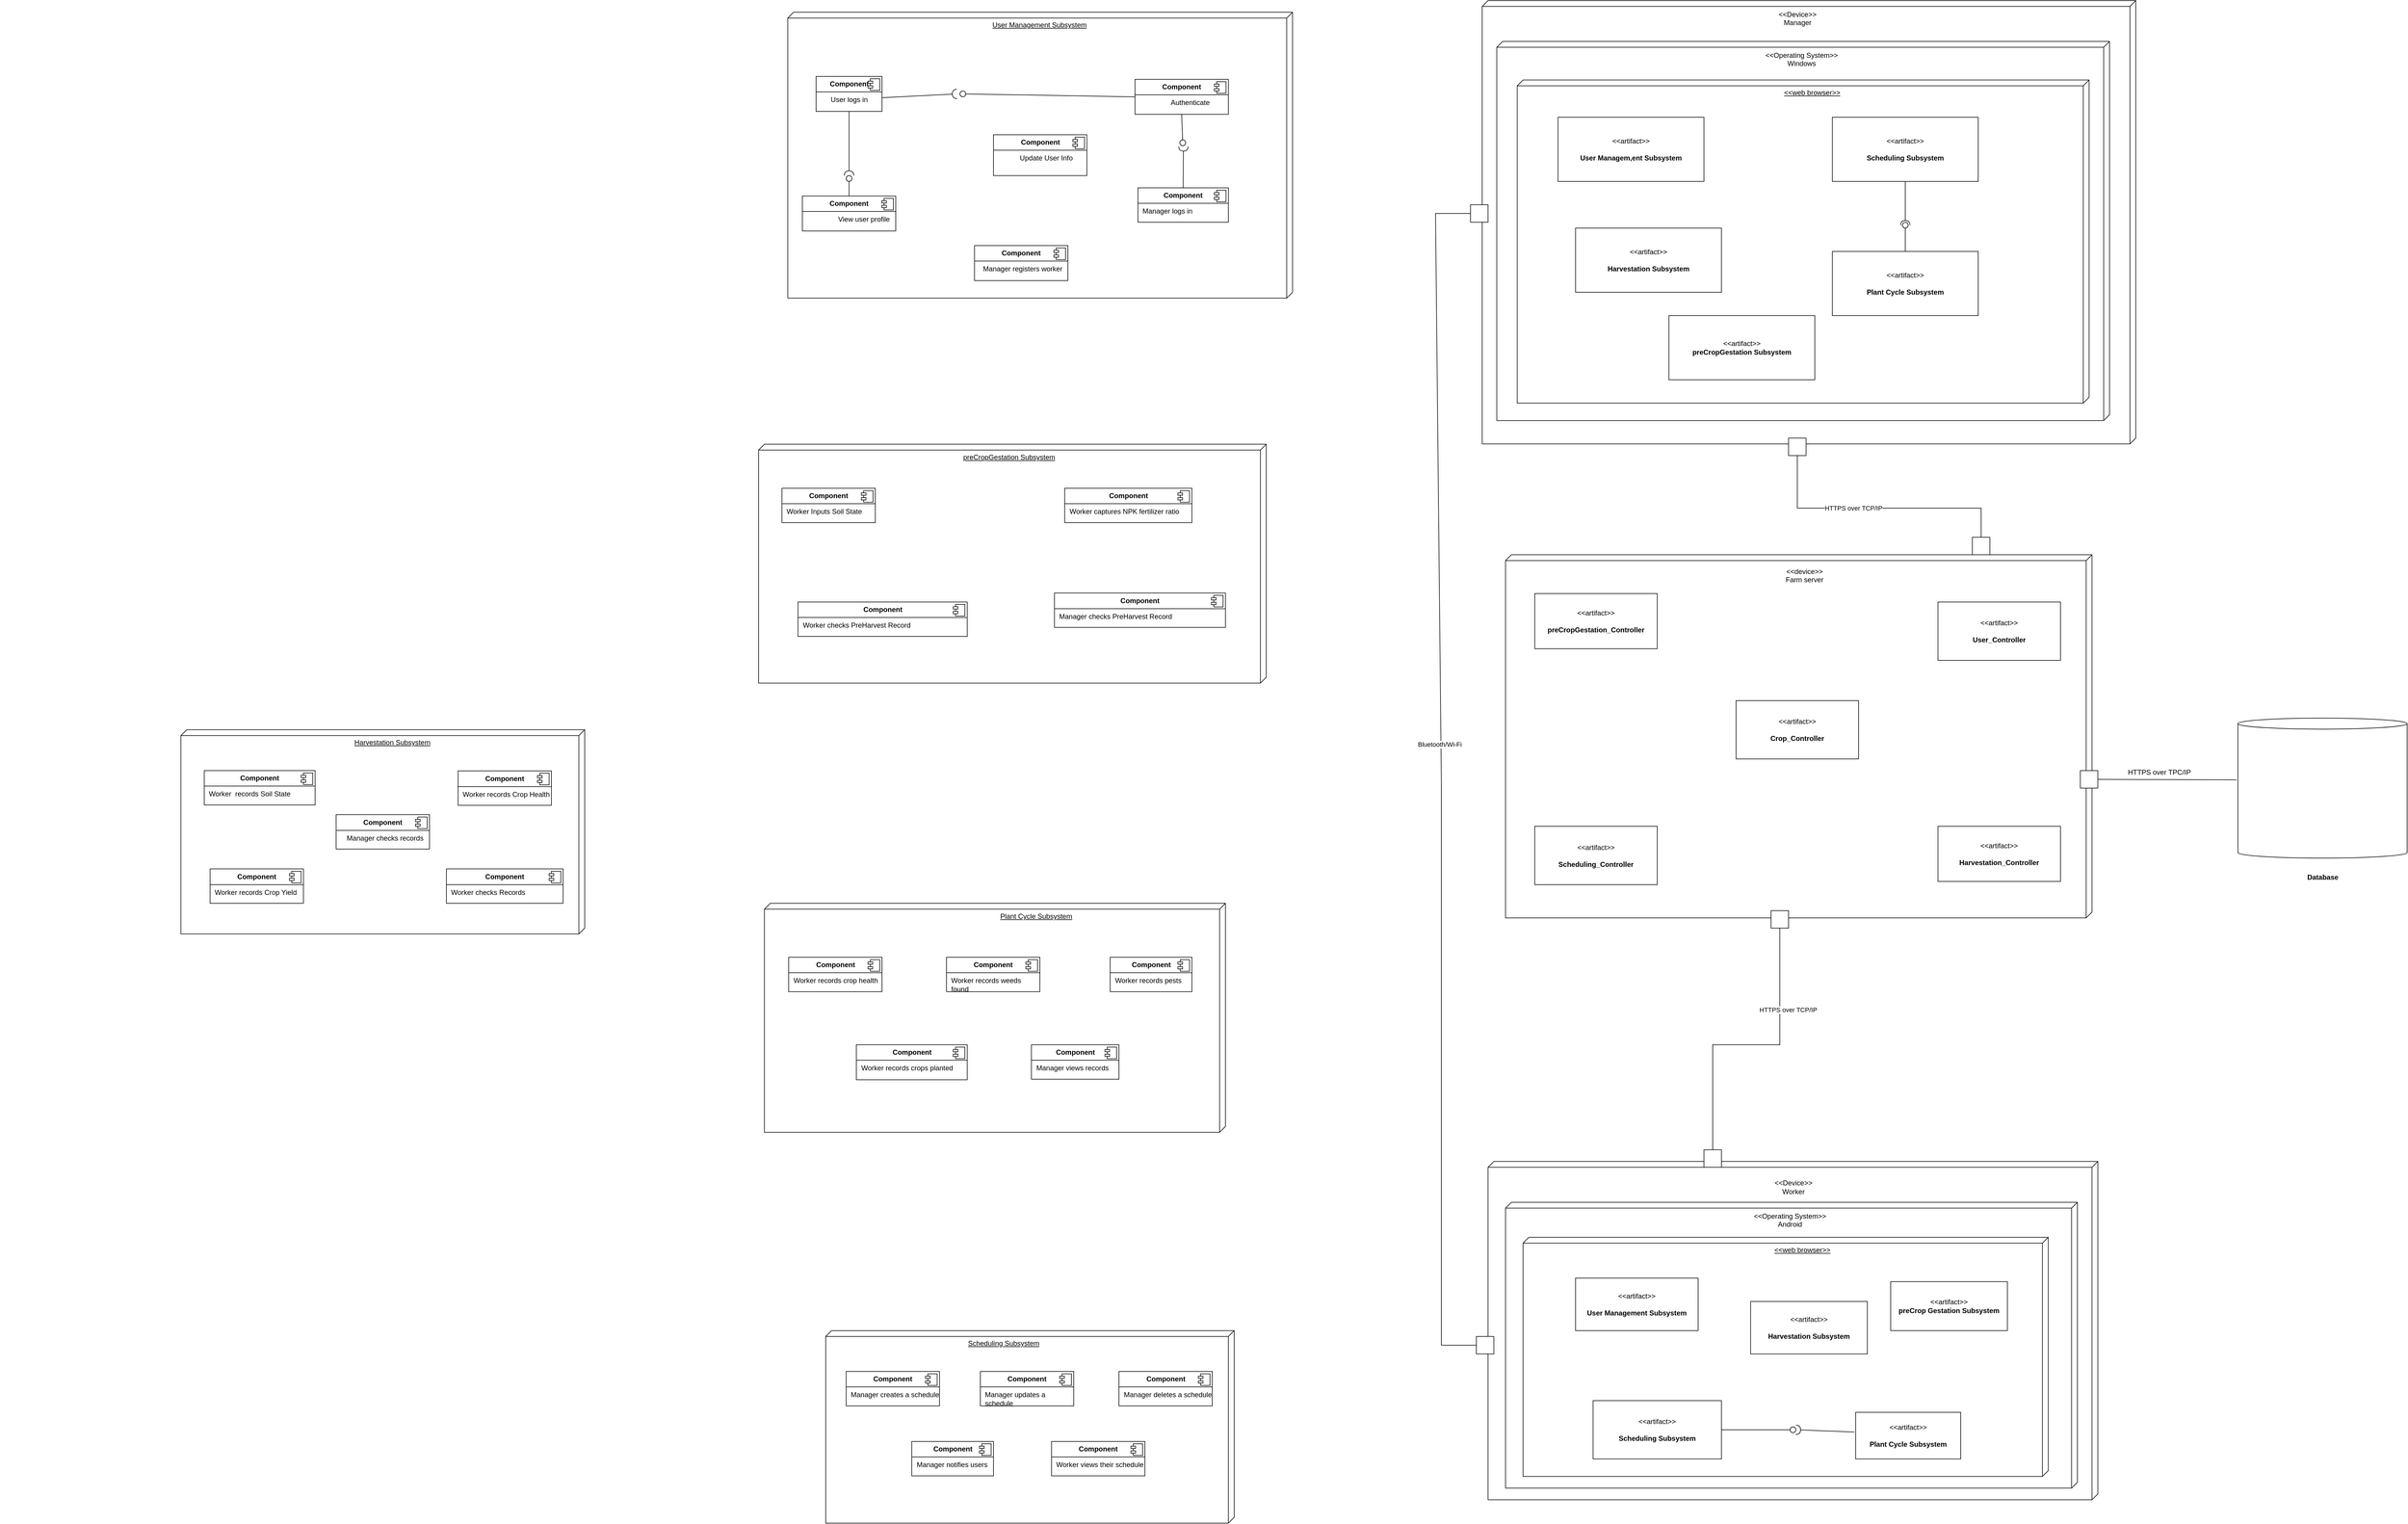 <mxfile version="27.0.6">
  <diagram name="Page-1" id="8EAtuuFN8qFxOkvctxhg">
    <mxGraphModel dx="1893" dy="2276" grid="1" gridSize="10" guides="1" tooltips="1" connect="1" arrows="1" fold="1" page="1" pageScale="1" pageWidth="827" pageHeight="1169" math="0" shadow="0">
      <root>
        <mxCell id="0" />
        <mxCell id="1" parent="0" />
        <mxCell id="6KfqUc2jtIFRs5x4OwVa-10" value="" style="verticalAlign=top;align=left;spacingTop=8;spacingLeft=2;spacingRight=12;shape=cube;size=10;direction=south;fontStyle=4;html=1;whiteSpace=wrap;" parent="1" vertex="1">
          <mxGeometry x="2770" y="640" width="1005" height="622.5" as="geometry" />
        </mxCell>
        <mxCell id="6KfqUc2jtIFRs5x4OwVa-12" value="" style="verticalAlign=top;align=left;shape=cube;size=10;direction=south;fontStyle=0;html=1;boundedLbl=1;spacingLeft=5;whiteSpace=wrap;" parent="1" vertex="1">
          <mxGeometry x="2740" y="1680" width="1045" height="580" as="geometry" />
        </mxCell>
        <mxCell id="6KfqUc2jtIFRs5x4OwVa-13" value="&amp;lt;&amp;lt;Operating System&amp;gt;&amp;gt;&lt;div&gt;Android&lt;/div&gt;" style="verticalAlign=top;align=center;shape=cube;size=10;direction=south;html=1;boundedLbl=1;spacingLeft=5;whiteSpace=wrap;" parent="6KfqUc2jtIFRs5x4OwVa-12" vertex="1">
          <mxGeometry width="980" height="490" relative="1" as="geometry">
            <mxPoint x="30" y="70" as="offset" />
          </mxGeometry>
        </mxCell>
        <mxCell id="6KfqUc2jtIFRs5x4OwVa-14" value="&amp;lt;&amp;lt;Device&amp;gt;&amp;gt;&lt;div&gt;Worker&lt;/div&gt;" style="text;html=1;align=center;verticalAlign=middle;resizable=0;points=[];autosize=1;strokeColor=none;fillColor=none;" parent="6KfqUc2jtIFRs5x4OwVa-12" vertex="1">
          <mxGeometry x="477.5" y="24.167" width="90" height="40" as="geometry" />
        </mxCell>
        <mxCell id="OrcsEcIXb9L-_ybgIJPj-8" value="&lt;span style=&quot;white-space: pre;&quot;&gt;&#x9;&lt;/span&gt;&lt;span style=&quot;white-space: pre;&quot;&gt;&#x9;&lt;/span&gt;&lt;span style=&quot;white-space: pre;&quot;&gt;&#x9;&lt;/span&gt;&lt;span style=&quot;white-space: pre;&quot;&gt;&#x9;&lt;/span&gt;&lt;span style=&quot;white-space: pre;&quot;&gt;&#x9;&lt;/span&gt;&lt;span style=&quot;white-space: pre;&quot;&gt;&#x9;&lt;/span&gt;&lt;span style=&quot;white-space: pre;&quot;&gt;&#x9;&lt;/span&gt;&lt;span style=&quot;white-space: pre;&quot;&gt;&#x9;&lt;/span&gt;&lt;span style=&quot;white-space: pre;&quot;&gt;&#x9;&lt;/span&gt;&lt;span style=&quot;white-space: pre;&quot;&gt;&#x9;&lt;/span&gt;&lt;span style=&quot;white-space: pre;&quot;&gt;&#x9;&lt;/span&gt;&lt;span style=&quot;white-space: pre;&quot;&gt;&#x9;&lt;/span&gt;&lt;span style=&quot;white-space: pre;&quot;&gt;&#x9;&lt;/span&gt;&lt;span style=&quot;white-space: pre;&quot;&gt;&#x9;&lt;/span&gt;&lt;span style=&quot;white-space: pre;&quot;&gt;&#x9;&lt;/span&gt;&lt;span style=&quot;white-space: pre;&quot;&gt;&#x9;&lt;/span&gt;&amp;lt;&amp;lt;web browser&amp;gt;&amp;gt;" style="verticalAlign=top;align=left;spacingTop=8;spacingLeft=2;spacingRight=12;shape=cube;size=10;direction=south;fontStyle=4;html=1;whiteSpace=wrap;" parent="6KfqUc2jtIFRs5x4OwVa-12" vertex="1">
          <mxGeometry x="60" y="130" width="900" height="410" as="geometry" />
        </mxCell>
        <mxCell id="OrcsEcIXb9L-_ybgIJPj-9" value="&amp;lt;&amp;lt;artifact&amp;gt;&amp;gt;&lt;br&gt;&lt;br&gt;&lt;b&gt;User Management Subsystem&lt;/b&gt;" style="html=1;align=center;verticalAlign=middle;dashed=0;whiteSpace=wrap;" parent="6KfqUc2jtIFRs5x4OwVa-12" vertex="1">
          <mxGeometry x="150" y="200" width="210" height="90" as="geometry" />
        </mxCell>
        <mxCell id="OrcsEcIXb9L-_ybgIJPj-13" value="&amp;lt;&amp;lt;artifact&amp;gt;&amp;gt;&lt;br&gt;&lt;br&gt;&lt;b&gt;Plant Cycle Subsystem&lt;/b&gt;" style="html=1;align=center;verticalAlign=middle;dashed=0;whiteSpace=wrap;" parent="6KfqUc2jtIFRs5x4OwVa-12" vertex="1">
          <mxGeometry x="630" y="430" width="180" height="80" as="geometry" />
        </mxCell>
        <mxCell id="OrcsEcIXb9L-_ybgIJPj-14" value="&amp;lt;&amp;lt;artifact&amp;gt;&amp;gt;&lt;br&gt;&lt;br&gt;&lt;b&gt;Scheduling Subsystem&lt;/b&gt;" style="html=1;align=center;verticalAlign=middle;dashed=0;whiteSpace=wrap;" parent="6KfqUc2jtIFRs5x4OwVa-12" vertex="1">
          <mxGeometry x="180" y="410" width="220" height="100" as="geometry" />
        </mxCell>
        <mxCell id="oytD9x-hvFilYK9OB1zf-23" value="&amp;lt;&amp;lt;artifact&amp;gt;&amp;gt;&lt;br&gt;&lt;br&gt;&lt;b&gt;Harvestation Subsystem&lt;/b&gt;" style="html=1;align=center;verticalAlign=middle;dashed=0;whiteSpace=wrap;" parent="6KfqUc2jtIFRs5x4OwVa-12" vertex="1">
          <mxGeometry x="450" y="240" width="200" height="90" as="geometry" />
        </mxCell>
        <mxCell id="oytD9x-hvFilYK9OB1zf-24" value="&amp;lt;&amp;lt;artifact&amp;gt;&amp;gt;&lt;br&gt;&lt;b&gt;preCrop Gestation Subsystem&lt;/b&gt;" style="html=1;align=center;verticalAlign=middle;dashed=0;whiteSpace=wrap;" parent="6KfqUc2jtIFRs5x4OwVa-12" vertex="1">
          <mxGeometry x="690" y="206" width="200" height="84" as="geometry" />
        </mxCell>
        <mxCell id="oytD9x-hvFilYK9OB1zf-63" value="" style="ellipse;whiteSpace=wrap;html=1;align=center;aspect=fixed;fillColor=none;strokeColor=none;resizable=0;perimeter=centerPerimeter;rotatable=0;allowArrows=0;points=[];outlineConnect=1;" parent="6KfqUc2jtIFRs5x4OwVa-12" vertex="1">
          <mxGeometry x="517.5" y="455" width="10" height="10" as="geometry" />
        </mxCell>
        <mxCell id="oytD9x-hvFilYK9OB1zf-62" value="" style="rounded=0;orthogonalLoop=1;jettySize=auto;html=1;endArrow=oval;endFill=0;sketch=0;sourcePerimeterSpacing=0;targetPerimeterSpacing=0;endSize=10;exitX=1;exitY=0.5;exitDx=0;exitDy=0;entryX=0.788;entryY=0.664;entryDx=0;entryDy=0;entryPerimeter=0;" parent="6KfqUc2jtIFRs5x4OwVa-12" source="OrcsEcIXb9L-_ybgIJPj-14" target="oytD9x-hvFilYK9OB1zf-63" edge="1">
          <mxGeometry relative="1" as="geometry">
            <mxPoint x="470" y="315" as="sourcePoint" />
          </mxGeometry>
        </mxCell>
        <mxCell id="oytD9x-hvFilYK9OB1zf-61" value="" style="rounded=0;orthogonalLoop=1;jettySize=auto;html=1;endArrow=halfCircle;endFill=0;endSize=6;strokeWidth=1;sketch=0;exitX=-0.012;exitY=0.423;exitDx=0;exitDy=0;exitPerimeter=0;" parent="6KfqUc2jtIFRs5x4OwVa-12" source="OrcsEcIXb9L-_ybgIJPj-13" edge="1">
          <mxGeometry relative="1" as="geometry">
            <mxPoint x="677.5" y="470" as="sourcePoint" />
            <mxPoint x="527.5" y="460" as="targetPoint" />
            <Array as="points">
              <mxPoint x="527.5" y="460" />
            </Array>
          </mxGeometry>
        </mxCell>
        <mxCell id="6KfqUc2jtIFRs5x4OwVa-32" value="" style="verticalAlign=top;align=left;shape=cube;size=10;direction=south;fontStyle=0;html=1;boundedLbl=1;spacingLeft=5;whiteSpace=wrap;" parent="1" vertex="1">
          <mxGeometry x="2730" y="-310" width="1120" height="760" as="geometry" />
        </mxCell>
        <mxCell id="6KfqUc2jtIFRs5x4OwVa-33" value="&amp;lt;&amp;lt;Operating System&amp;gt;&amp;gt;&lt;div&gt;Windows&lt;/div&gt;" style="verticalAlign=top;align=center;shape=cube;size=10;direction=south;html=1;boundedLbl=1;spacingLeft=5;whiteSpace=wrap;" parent="6KfqUc2jtIFRs5x4OwVa-32" vertex="1">
          <mxGeometry width="1050" height="650" relative="1" as="geometry">
            <mxPoint x="25" y="70" as="offset" />
          </mxGeometry>
        </mxCell>
        <mxCell id="OrcsEcIXb9L-_ybgIJPj-2" value="&lt;span style=&quot;white-space: pre;&quot;&gt;&#x9;&lt;/span&gt;&lt;span style=&quot;white-space: pre;&quot;&gt;&#x9;&lt;/span&gt;&lt;span style=&quot;white-space: pre;&quot;&gt;&#x9;&lt;/span&gt;&lt;span style=&quot;white-space: pre;&quot;&gt;&#x9;&lt;/span&gt;&lt;span style=&quot;white-space: pre;&quot;&gt;&#x9;&lt;/span&gt;&lt;span style=&quot;white-space: pre;&quot;&gt;&#x9;&lt;/span&gt;&lt;span style=&quot;white-space: pre;&quot;&gt;&#x9;&lt;/span&gt;&lt;span style=&quot;white-space: pre;&quot;&gt;&#x9;&lt;/span&gt;&lt;span style=&quot;white-space: pre;&quot;&gt;&#x9;&lt;/span&gt;&lt;span style=&quot;white-space: pre;&quot;&gt;&#x9;&lt;/span&gt;&lt;span style=&quot;white-space: pre;&quot;&gt;&#x9;&lt;/span&gt;&lt;span style=&quot;white-space: pre;&quot;&gt;&#x9;&lt;/span&gt;&lt;span style=&quot;white-space: pre;&quot;&gt;&#x9;&lt;/span&gt;&lt;span style=&quot;white-space: pre;&quot;&gt;&#x9;&lt;/span&gt;&lt;span style=&quot;white-space: pre;&quot;&gt;&#x9;&lt;/span&gt;&lt;span style=&quot;white-space: pre;&quot;&gt;&#x9;&lt;/span&gt;&lt;span style=&quot;white-space: pre;&quot;&gt;&#x9;&lt;/span&gt;&amp;lt;&amp;lt;web browser&amp;gt;&amp;gt;" style="verticalAlign=top;align=left;spacingTop=8;spacingLeft=2;spacingRight=12;shape=cube;size=10;direction=south;fontStyle=4;html=1;whiteSpace=wrap;" parent="6KfqUc2jtIFRs5x4OwVa-32" vertex="1">
          <mxGeometry x="60" y="136.12" width="980" height="553.88" as="geometry" />
        </mxCell>
        <mxCell id="OrcsEcIXb9L-_ybgIJPj-1" value="&amp;lt;&amp;lt;artifact&amp;gt;&amp;gt;&lt;br&gt;&lt;br&gt;&lt;b&gt;User Managem,ent Subsystem&lt;/b&gt;" style="html=1;align=center;verticalAlign=middle;dashed=0;whiteSpace=wrap;" parent="6KfqUc2jtIFRs5x4OwVa-32" vertex="1">
          <mxGeometry x="130" y="200" width="250" height="110" as="geometry" />
        </mxCell>
        <mxCell id="OrcsEcIXb9L-_ybgIJPj-4" value="&amp;lt;&amp;lt;artifact&amp;gt;&amp;gt;&lt;br&gt;&lt;br&gt;&lt;b&gt;Scheduling Subsystem&lt;/b&gt;" style="html=1;align=center;verticalAlign=middle;dashed=0;whiteSpace=wrap;" parent="6KfqUc2jtIFRs5x4OwVa-32" vertex="1">
          <mxGeometry x="600" y="200" width="250" height="110" as="geometry" />
        </mxCell>
        <mxCell id="OrcsEcIXb9L-_ybgIJPj-5" value="&amp;lt;&amp;lt;artifact&amp;gt;&amp;gt;&lt;br&gt;&lt;br&gt;&lt;b&gt;Plant Cycle Subsystem&lt;/b&gt;" style="html=1;align=center;verticalAlign=middle;dashed=0;whiteSpace=wrap;" parent="6KfqUc2jtIFRs5x4OwVa-32" vertex="1">
          <mxGeometry x="600" y="430" width="250" height="110" as="geometry" />
        </mxCell>
        <mxCell id="OrcsEcIXb9L-_ybgIJPj-6" value="&amp;lt;&amp;lt;artifact&amp;gt;&amp;gt;&lt;br&gt;&lt;br&gt;&lt;b&gt;Harvestation Subsystem&lt;/b&gt;" style="html=1;align=center;verticalAlign=middle;dashed=0;whiteSpace=wrap;" parent="6KfqUc2jtIFRs5x4OwVa-32" vertex="1">
          <mxGeometry x="160" y="390" width="250" height="110" as="geometry" />
        </mxCell>
        <mxCell id="OrcsEcIXb9L-_ybgIJPj-7" value="&amp;lt;&amp;lt;artifact&amp;gt;&amp;gt;&lt;br&gt;&lt;b&gt;preCropGestation Subsystem&lt;/b&gt;" style="html=1;align=center;verticalAlign=middle;dashed=0;whiteSpace=wrap;" parent="6KfqUc2jtIFRs5x4OwVa-32" vertex="1">
          <mxGeometry x="320" y="540" width="250" height="110" as="geometry" />
        </mxCell>
        <mxCell id="6KfqUc2jtIFRs5x4OwVa-34" value="&amp;lt;&amp;lt;Device&amp;gt;&amp;gt;&lt;div&gt;Manager&lt;/div&gt;" style="text;html=1;align=center;" parent="6KfqUc2jtIFRs5x4OwVa-32" vertex="1">
          <mxGeometry x="20" y="10.0" width="1040" height="86.368" as="geometry" />
        </mxCell>
        <mxCell id="6KfqUc2jtIFRs5x4OwVa-49" value="Database" style="text;align=center;fontStyle=1;verticalAlign=middle;spacingLeft=3;spacingRight=3;strokeColor=none;rotatable=0;points=[[0,0.5],[1,0.5]];portConstraint=eastwest;html=1;" parent="1" vertex="1">
          <mxGeometry x="4130" y="1179.5" width="80" height="26" as="geometry" />
        </mxCell>
        <mxCell id="6KfqUc2jtIFRs5x4OwVa-50" value="&amp;lt;&amp;lt;device&amp;gt;&amp;gt;&lt;div&gt;Farm server&lt;/div&gt;" style="text;strokeColor=none;fillColor=none;align=center;verticalAlign=top;spacingLeft=4;spacingRight=4;overflow=hidden;rotatable=0;points=[[0,0.5],[1,0.5]];portConstraint=eastwest;whiteSpace=wrap;html=1;" parent="1" vertex="1">
          <mxGeometry x="3225" y="654.5" width="115" height="42" as="geometry" />
        </mxCell>
        <mxCell id="6KfqUc2jtIFRs5x4OwVa-102" value="" style="ellipse;whiteSpace=wrap;html=1;align=center;aspect=fixed;fillColor=none;strokeColor=none;resizable=0;perimeter=centerPerimeter;rotatable=0;allowArrows=0;points=[];outlineConnect=1;" parent="1" vertex="1">
          <mxGeometry x="2376" y="480" width="10" height="10" as="geometry" />
        </mxCell>
        <mxCell id="6KfqUc2jtIFRs5x4OwVa-103" value="" style="ellipse;whiteSpace=wrap;html=1;align=center;aspect=fixed;fillColor=none;strokeColor=none;resizable=0;perimeter=centerPerimeter;rotatable=0;allowArrows=0;points=[];outlineConnect=1;" parent="1" vertex="1">
          <mxGeometry x="1982" y="696.5" width="10" height="10" as="geometry" />
        </mxCell>
        <mxCell id="6KfqUc2jtIFRs5x4OwVa-104" value="" style="ellipse;whiteSpace=wrap;html=1;align=center;aspect=fixed;fillColor=none;strokeColor=none;resizable=0;perimeter=centerPerimeter;rotatable=0;allowArrows=0;points=[];outlineConnect=1;" parent="1" vertex="1">
          <mxGeometry x="1997" y="876.5" width="10" height="10" as="geometry" />
        </mxCell>
        <mxCell id="6KfqUc2jtIFRs5x4OwVa-105" value="" style="ellipse;whiteSpace=wrap;html=1;align=center;aspect=fixed;fillColor=none;strokeColor=none;resizable=0;perimeter=centerPerimeter;rotatable=0;allowArrows=0;points=[];outlineConnect=1;" parent="1" vertex="1">
          <mxGeometry x="2067" y="876.5" width="10" height="10" as="geometry" />
        </mxCell>
        <mxCell id="6KfqUc2jtIFRs5x4OwVa-108" value="" style="ellipse;whiteSpace=wrap;html=1;align=center;aspect=fixed;fillColor=none;strokeColor=none;resizable=0;perimeter=centerPerimeter;rotatable=0;allowArrows=0;points=[];outlineConnect=1;" parent="1" vertex="1">
          <mxGeometry x="2165" y="730" width="10" height="10" as="geometry" />
        </mxCell>
        <mxCell id="6KfqUc2jtIFRs5x4OwVa-113" value="" style="ellipse;whiteSpace=wrap;html=1;align=center;aspect=fixed;fillColor=none;strokeColor=none;resizable=0;perimeter=centerPerimeter;rotatable=0;allowArrows=0;points=[];outlineConnect=1;" parent="1" vertex="1">
          <mxGeometry x="2195" y="910" width="10" height="10" as="geometry" />
        </mxCell>
        <mxCell id="6KfqUc2jtIFRs5x4OwVa-114" value="" style="ellipse;whiteSpace=wrap;html=1;align=center;aspect=fixed;fillColor=none;strokeColor=none;resizable=0;perimeter=centerPerimeter;rotatable=0;allowArrows=0;points=[];outlineConnect=1;" parent="1" vertex="1">
          <mxGeometry x="2195" y="840" width="10" height="10" as="geometry" />
        </mxCell>
        <mxCell id="6KfqUc2jtIFRs5x4OwVa-115" value="" style="ellipse;whiteSpace=wrap;html=1;align=center;aspect=fixed;fillColor=none;strokeColor=none;resizable=0;perimeter=centerPerimeter;rotatable=0;allowArrows=0;points=[];outlineConnect=1;" parent="1" vertex="1">
          <mxGeometry x="2285" y="880" width="10" height="10" as="geometry" />
        </mxCell>
        <mxCell id="6KfqUc2jtIFRs5x4OwVa-116" value="" style="ellipse;whiteSpace=wrap;html=1;align=center;aspect=fixed;fillColor=none;strokeColor=none;resizable=0;perimeter=centerPerimeter;rotatable=0;allowArrows=0;points=[];outlineConnect=1;" parent="1" vertex="1">
          <mxGeometry x="2485" y="870" width="10" height="10" as="geometry" />
        </mxCell>
        <mxCell id="6KfqUc2jtIFRs5x4OwVa-132" value="" style="ellipse;whiteSpace=wrap;html=1;align=center;aspect=fixed;fillColor=none;strokeColor=none;resizable=0;perimeter=centerPerimeter;rotatable=0;allowArrows=0;points=[];outlineConnect=1;" parent="1" vertex="1">
          <mxGeometry x="190" y="930" width="10" height="10" as="geometry" />
        </mxCell>
        <mxCell id="6KfqUc2jtIFRs5x4OwVa-138" value="" style="ellipse;whiteSpace=wrap;html=1;align=center;aspect=fixed;fillColor=none;strokeColor=none;resizable=0;perimeter=centerPerimeter;rotatable=0;allowArrows=0;points=[];outlineConnect=1;" parent="1" vertex="1">
          <mxGeometry x="1500" y="404" width="10" height="10" as="geometry" />
        </mxCell>
        <mxCell id="6KfqUc2jtIFRs5x4OwVa-149" value="" style="ellipse;whiteSpace=wrap;html=1;align=center;aspect=fixed;fillColor=none;strokeColor=none;resizable=0;perimeter=centerPerimeter;rotatable=0;allowArrows=0;points=[];outlineConnect=1;" parent="1" vertex="1">
          <mxGeometry x="955" y="930" width="10" height="10" as="geometry" />
        </mxCell>
        <mxCell id="6KfqUc2jtIFRs5x4OwVa-11" value="" style="shape=cylinder3;whiteSpace=wrap;html=1;boundedLbl=1;backgroundOutline=1;size=9.474;" parent="1" vertex="1">
          <mxGeometry x="4025" y="920" width="290" height="240" as="geometry" />
        </mxCell>
        <mxCell id="OrcsEcIXb9L-_ybgIJPj-17" value="&amp;lt;&amp;lt;artifact&amp;gt;&amp;gt;&lt;br&gt;&lt;br&gt;&lt;b&gt;User_Controller&lt;/b&gt;" style="html=1;align=center;verticalAlign=middle;dashed=0;whiteSpace=wrap;" parent="1" vertex="1">
          <mxGeometry x="3511" y="721" width="210" height="100" as="geometry" />
        </mxCell>
        <mxCell id="OrcsEcIXb9L-_ybgIJPj-18" value="&amp;lt;&amp;lt;artifact&amp;gt;&amp;gt;&lt;br&gt;&lt;br&gt;&lt;b&gt;Scheduling_Controller&lt;/b&gt;" style="html=1;align=center;verticalAlign=middle;dashed=0;whiteSpace=wrap;" parent="1" vertex="1">
          <mxGeometry x="2820" y="1105.5" width="210" height="100" as="geometry" />
        </mxCell>
        <mxCell id="OrcsEcIXb9L-_ybgIJPj-25" value="&lt;span style=&quot;white-space: pre;&quot;&gt;&#x9;&lt;/span&gt;&lt;span style=&quot;white-space: pre;&quot;&gt;&#x9;&lt;/span&gt;&lt;span style=&quot;white-space: pre;&quot;&gt;&#x9;&lt;/span&gt;&lt;span style=&quot;white-space: pre;&quot;&gt;&#x9;&lt;/span&gt;&lt;span style=&quot;white-space: pre;&quot;&gt;&#x9;&lt;/span&gt;&lt;span style=&quot;white-space: pre;&quot;&gt;&#x9;&lt;/span&gt;&lt;span style=&quot;white-space: pre;&quot;&gt;&#x9;&lt;/span&gt;&lt;span style=&quot;white-space: pre;&quot;&gt;&#x9;&lt;span style=&quot;white-space: pre;&quot;&gt;&#x9;&lt;span style=&quot;white-space: pre;&quot;&gt;&#x9;&lt;/span&gt;&lt;span style=&quot;white-space: pre;&quot;&gt;&#x9;&lt;/span&gt;&lt;span style=&quot;white-space: pre;&quot;&gt;&#x9;&lt;/span&gt;&lt;span style=&quot;white-space: pre;&quot;&gt;&#x9;&lt;/span&gt;&lt;/span&gt;U&lt;/span&gt;ser Management Subsystem" style="verticalAlign=top;align=left;spacingTop=8;spacingLeft=2;spacingRight=12;shape=cube;size=10;direction=south;fontStyle=4;html=1;whiteSpace=wrap;" parent="1" vertex="1">
          <mxGeometry x="1540" y="-290" width="865" height="490" as="geometry" />
        </mxCell>
        <mxCell id="OrcsEcIXb9L-_ybgIJPj-27" value="&lt;p style=&quot;margin:0px;margin-top:6px;text-align:center;&quot;&gt;&lt;b&gt;Component&lt;/b&gt;&lt;/p&gt;&lt;hr size=&quot;1&quot; style=&quot;border-style:solid;&quot;&gt;&lt;p style=&quot;margin:0px;margin-left:8px;&quot;&gt;&lt;span style=&quot;white-space: pre;&quot;&gt;     U&lt;/span&gt;ser logs in&lt;/p&gt;" style="align=left;overflow=fill;html=1;dropTarget=0;whiteSpace=wrap;" parent="1" vertex="1">
          <mxGeometry x="1588.5" y="-180" width="113" height="60" as="geometry" />
        </mxCell>
        <mxCell id="OrcsEcIXb9L-_ybgIJPj-28" value="" style="shape=component;jettyWidth=8;jettyHeight=4;" parent="OrcsEcIXb9L-_ybgIJPj-27" vertex="1">
          <mxGeometry x="1" width="20" height="20" relative="1" as="geometry">
            <mxPoint x="-24" y="4" as="offset" />
          </mxGeometry>
        </mxCell>
        <mxCell id="OrcsEcIXb9L-_ybgIJPj-29" value="&lt;p style=&quot;margin:0px;margin-top:6px;text-align:center;&quot;&gt;&lt;b&gt;Component&lt;/b&gt;&lt;/p&gt;&lt;hr size=&quot;1&quot; style=&quot;border-style:solid;&quot;&gt;&lt;p style=&quot;margin:0px;margin-left:8px;&quot;&gt;&lt;span style=&quot;white-space: pre;&quot;&gt;&#x9;&lt;span style=&quot;white-space: pre;&quot;&gt;&#x9;&lt;/span&gt;&lt;/span&gt;Authenticate&lt;/p&gt;" style="align=left;overflow=fill;html=1;dropTarget=0;whiteSpace=wrap;" parent="1" vertex="1">
          <mxGeometry x="2135" y="-175" width="160" height="60" as="geometry" />
        </mxCell>
        <mxCell id="OrcsEcIXb9L-_ybgIJPj-30" value="" style="shape=component;jettyWidth=8;jettyHeight=4;" parent="OrcsEcIXb9L-_ybgIJPj-29" vertex="1">
          <mxGeometry x="1" width="20" height="20" relative="1" as="geometry">
            <mxPoint x="-24" y="4" as="offset" />
          </mxGeometry>
        </mxCell>
        <mxCell id="OrcsEcIXb9L-_ybgIJPj-31" value="&lt;p style=&quot;margin:0px;margin-top:6px;text-align:center;&quot;&gt;&lt;b&gt;Component&lt;/b&gt;&lt;/p&gt;&lt;hr size=&quot;1&quot; style=&quot;border-style:solid;&quot;&gt;&lt;p style=&quot;margin:0px;margin-left:8px;&quot;&gt;&lt;span style=&quot;white-space: pre;&quot;&gt;&#x9;   Update User Info&lt;/span&gt;&lt;/p&gt;" style="align=left;overflow=fill;html=1;dropTarget=0;whiteSpace=wrap;" parent="1" vertex="1">
          <mxGeometry x="1892.5" y="-80" width="160" height="70" as="geometry" />
        </mxCell>
        <mxCell id="OrcsEcIXb9L-_ybgIJPj-32" value="" style="shape=component;jettyWidth=8;jettyHeight=4;" parent="OrcsEcIXb9L-_ybgIJPj-31" vertex="1">
          <mxGeometry x="1" width="20" height="20" relative="1" as="geometry">
            <mxPoint x="-24" y="4" as="offset" />
          </mxGeometry>
        </mxCell>
        <mxCell id="OrcsEcIXb9L-_ybgIJPj-33" value="&lt;p style=&quot;margin:0px;margin-top:6px;text-align:center;&quot;&gt;&lt;b&gt;Component&lt;/b&gt;&lt;/p&gt;&lt;hr size=&quot;1&quot; style=&quot;border-style:solid;&quot;&gt;&lt;p style=&quot;margin:0px;margin-left:8px;&quot;&gt;&amp;nbsp; Manager registers worker&lt;/p&gt;" style="align=left;overflow=fill;html=1;dropTarget=0;whiteSpace=wrap;" parent="1" vertex="1">
          <mxGeometry x="1860" y="110" width="160" height="60" as="geometry" />
        </mxCell>
        <mxCell id="OrcsEcIXb9L-_ybgIJPj-34" value="" style="shape=component;jettyWidth=8;jettyHeight=4;" parent="OrcsEcIXb9L-_ybgIJPj-33" vertex="1">
          <mxGeometry x="1" width="20" height="20" relative="1" as="geometry">
            <mxPoint x="-24" y="4" as="offset" />
          </mxGeometry>
        </mxCell>
        <mxCell id="OrcsEcIXb9L-_ybgIJPj-37" value="&lt;span style=&quot;white-space: pre;&quot;&gt;&#x9;&lt;/span&gt;&lt;span style=&quot;white-space: pre;&quot;&gt;&#x9;&lt;/span&gt;&lt;span style=&quot;white-space: pre;&quot;&gt;&#x9;&lt;/span&gt;&lt;span style=&quot;white-space: pre;&quot;&gt;&#x9;&lt;/span&gt;&lt;span style=&quot;white-space: pre;&quot;&gt;&#x9;&lt;/span&gt;&lt;span style=&quot;white-space: pre;&quot;&gt;&#x9;&lt;/span&gt;&lt;span style=&quot;white-space: pre;&quot;&gt;&#x9;&lt;/span&gt;&lt;span style=&quot;white-space: pre;&quot;&gt;&#x9;&lt;/span&gt;&lt;span style=&quot;white-space: pre;&quot;&gt;&#x9;&lt;/span&gt;Scheduling Subsystem" style="verticalAlign=top;align=left;spacingTop=8;spacingLeft=2;spacingRight=12;shape=cube;size=10;direction=south;fontStyle=4;html=1;whiteSpace=wrap;" parent="1" vertex="1">
          <mxGeometry x="1605" y="1970" width="700" height="330" as="geometry" />
        </mxCell>
        <mxCell id="OrcsEcIXb9L-_ybgIJPj-38" value="&lt;p style=&quot;margin:0px;margin-top:6px;text-align:center;&quot;&gt;&lt;b&gt;Component&lt;/b&gt;&lt;/p&gt;&lt;hr size=&quot;1&quot; style=&quot;border-style:solid;&quot;&gt;&lt;p style=&quot;margin:0px;margin-left:8px;&quot;&gt;Manager creates a schedule&lt;/p&gt;" style="align=left;overflow=fill;html=1;dropTarget=0;whiteSpace=wrap;" parent="1" vertex="1">
          <mxGeometry x="1640" y="2040" width="160" height="59" as="geometry" />
        </mxCell>
        <mxCell id="OrcsEcIXb9L-_ybgIJPj-39" value="" style="shape=component;jettyWidth=8;jettyHeight=4;" parent="OrcsEcIXb9L-_ybgIJPj-38" vertex="1">
          <mxGeometry x="1" width="20" height="20" relative="1" as="geometry">
            <mxPoint x="-24" y="4" as="offset" />
          </mxGeometry>
        </mxCell>
        <mxCell id="OrcsEcIXb9L-_ybgIJPj-40" value="&lt;p style=&quot;margin:0px;margin-top:6px;text-align:center;&quot;&gt;&lt;b&gt;Component&lt;/b&gt;&lt;/p&gt;&lt;hr size=&quot;1&quot; style=&quot;border-style:solid;&quot;&gt;&lt;p style=&quot;margin:0px;margin-left:8px;&quot;&gt;Manager updates a schedule&lt;/p&gt;" style="align=left;overflow=fill;html=1;dropTarget=0;whiteSpace=wrap;" parent="1" vertex="1">
          <mxGeometry x="1870" y="2040" width="160" height="59" as="geometry" />
        </mxCell>
        <mxCell id="OrcsEcIXb9L-_ybgIJPj-41" value="" style="shape=component;jettyWidth=8;jettyHeight=4;" parent="OrcsEcIXb9L-_ybgIJPj-40" vertex="1">
          <mxGeometry x="1" width="20" height="20" relative="1" as="geometry">
            <mxPoint x="-24" y="4" as="offset" />
          </mxGeometry>
        </mxCell>
        <mxCell id="OrcsEcIXb9L-_ybgIJPj-42" value="&lt;p style=&quot;margin:0px;margin-top:6px;text-align:center;&quot;&gt;&lt;b&gt;Component&lt;/b&gt;&lt;/p&gt;&lt;hr size=&quot;1&quot; style=&quot;border-style:solid;&quot;&gt;&lt;p style=&quot;margin:0px;margin-left:8px;&quot;&gt;Manager deletes a schedule&lt;/p&gt;" style="align=left;overflow=fill;html=1;dropTarget=0;whiteSpace=wrap;" parent="1" vertex="1">
          <mxGeometry x="2107.5" y="2040" width="160" height="59" as="geometry" />
        </mxCell>
        <mxCell id="OrcsEcIXb9L-_ybgIJPj-43" value="" style="shape=component;jettyWidth=8;jettyHeight=4;" parent="OrcsEcIXb9L-_ybgIJPj-42" vertex="1">
          <mxGeometry x="1" width="20" height="20" relative="1" as="geometry">
            <mxPoint x="-24" y="4" as="offset" />
          </mxGeometry>
        </mxCell>
        <mxCell id="OrcsEcIXb9L-_ybgIJPj-44" value="&lt;p style=&quot;margin:0px;margin-top:6px;text-align:center;&quot;&gt;&lt;b&gt;Component&lt;/b&gt;&lt;/p&gt;&lt;hr size=&quot;1&quot; style=&quot;border-style:solid;&quot;&gt;&lt;p style=&quot;margin:0px;margin-left:8px;&quot;&gt;Manager notifies users&lt;/p&gt;" style="align=left;overflow=fill;html=1;dropTarget=0;whiteSpace=wrap;" parent="1" vertex="1">
          <mxGeometry x="1752.5" y="2160" width="140" height="59" as="geometry" />
        </mxCell>
        <mxCell id="OrcsEcIXb9L-_ybgIJPj-45" value="" style="shape=component;jettyWidth=8;jettyHeight=4;" parent="OrcsEcIXb9L-_ybgIJPj-44" vertex="1">
          <mxGeometry x="1" width="20" height="20" relative="1" as="geometry">
            <mxPoint x="-24" y="4" as="offset" />
          </mxGeometry>
        </mxCell>
        <mxCell id="OrcsEcIXb9L-_ybgIJPj-46" value="&lt;p style=&quot;margin:0px;margin-top:6px;text-align:center;&quot;&gt;&lt;b&gt;Component&lt;/b&gt;&lt;/p&gt;&lt;hr size=&quot;1&quot; style=&quot;border-style:solid;&quot;&gt;&lt;p style=&quot;margin:0px;margin-left:8px;&quot;&gt;Worker views their schedule&lt;/p&gt;" style="align=left;overflow=fill;html=1;dropTarget=0;whiteSpace=wrap;" parent="1" vertex="1">
          <mxGeometry x="1992" y="2160" width="160" height="59" as="geometry" />
        </mxCell>
        <mxCell id="OrcsEcIXb9L-_ybgIJPj-47" value="" style="shape=component;jettyWidth=8;jettyHeight=4;" parent="OrcsEcIXb9L-_ybgIJPj-46" vertex="1">
          <mxGeometry x="1" width="20" height="20" relative="1" as="geometry">
            <mxPoint x="-24" y="4" as="offset" />
          </mxGeometry>
        </mxCell>
        <mxCell id="OrcsEcIXb9L-_ybgIJPj-48" value="&lt;p style=&quot;margin:0px;margin-top:6px;text-align:center;&quot;&gt;&lt;b&gt;Component&lt;/b&gt;&lt;/p&gt;&lt;hr size=&quot;1&quot; style=&quot;border-style:solid;&quot;&gt;&lt;p style=&quot;margin:0px;margin-left:8px;&quot;&gt;Manager logs in&lt;/p&gt;" style="align=left;overflow=fill;html=1;dropTarget=0;whiteSpace=wrap;" parent="1" vertex="1">
          <mxGeometry x="2140" y="11" width="155" height="59" as="geometry" />
        </mxCell>
        <mxCell id="OrcsEcIXb9L-_ybgIJPj-49" value="" style="shape=component;jettyWidth=8;jettyHeight=4;" parent="OrcsEcIXb9L-_ybgIJPj-48" vertex="1">
          <mxGeometry x="1" width="20" height="20" relative="1" as="geometry">
            <mxPoint x="-24" y="4" as="offset" />
          </mxGeometry>
        </mxCell>
        <mxCell id="OrcsEcIXb9L-_ybgIJPj-50" value="&lt;span style=&quot;white-space: pre;&quot;&gt;&#x9;&lt;/span&gt;&lt;span style=&quot;white-space: pre;&quot;&gt;&#x9;&lt;/span&gt;&lt;span style=&quot;white-space: pre;&quot;&gt;&#x9;&lt;/span&gt;&lt;span style=&quot;white-space: pre;&quot;&gt;&#x9;&lt;/span&gt;&lt;span style=&quot;white-space: pre;&quot;&gt;&#x9;&lt;/span&gt;&lt;span style=&quot;white-space: pre;&quot;&gt;&#x9;&lt;/span&gt;&lt;span style=&quot;white-space: pre;&quot;&gt;&#x9;&lt;/span&gt;&lt;span style=&quot;white-space: pre;&quot;&gt;&#x9;&lt;/span&gt;&lt;span style=&quot;white-space: pre;&quot;&gt;&#x9;&lt;span style=&quot;white-space: pre;&quot;&gt;&#x9;&lt;/span&gt;&lt;span style=&quot;white-space: pre;&quot;&gt;&#x9;&lt;/span&gt;&lt;span style=&quot;white-space: pre;&quot;&gt;&#x9;&lt;/span&gt;&lt;span style=&quot;white-space: pre;&quot;&gt;&#x9;&lt;/span&gt;&lt;span style=&quot;white-space: pre;&quot;&gt;&#x9;&lt;/span&gt;&lt;span style=&quot;white-space: pre;&quot;&gt;&#x9;&lt;/span&gt;&lt;/span&gt;Plant Cycle Subsystem" style="verticalAlign=top;align=left;spacingTop=8;spacingLeft=2;spacingRight=12;shape=cube;size=10;direction=south;fontStyle=4;html=1;whiteSpace=wrap;" parent="1" vertex="1">
          <mxGeometry x="1500" y="1237.5" width="790" height="392.5" as="geometry" />
        </mxCell>
        <mxCell id="OrcsEcIXb9L-_ybgIJPj-53" value="&lt;p style=&quot;margin:0px;margin-top:6px;text-align:center;&quot;&gt;&lt;b&gt;Component&lt;/b&gt;&lt;/p&gt;&lt;hr size=&quot;1&quot; style=&quot;border-style:solid;&quot;&gt;&lt;p style=&quot;margin:0px;margin-left:8px;&quot;&gt;Worker records crops planted&lt;/p&gt;" style="align=left;overflow=fill;html=1;dropTarget=0;whiteSpace=wrap;" parent="1" vertex="1">
          <mxGeometry x="1657.5" y="1480" width="190" height="60" as="geometry" />
        </mxCell>
        <mxCell id="OrcsEcIXb9L-_ybgIJPj-54" value="" style="shape=component;jettyWidth=8;jettyHeight=4;" parent="OrcsEcIXb9L-_ybgIJPj-53" vertex="1">
          <mxGeometry x="1" width="20" height="20" relative="1" as="geometry">
            <mxPoint x="-24" y="4" as="offset" />
          </mxGeometry>
        </mxCell>
        <mxCell id="OrcsEcIXb9L-_ybgIJPj-55" value="&lt;p style=&quot;margin:0px;margin-top:6px;text-align:center;&quot;&gt;&lt;b&gt;Component&lt;/b&gt;&lt;/p&gt;&lt;hr size=&quot;1&quot; style=&quot;border-style:solid;&quot;&gt;&lt;p style=&quot;margin:0px;margin-left:8px;&quot;&gt;Worker records pests&lt;/p&gt;&lt;p style=&quot;margin:0px;margin-left:8px;&quot;&gt;&lt;br&gt;&lt;/p&gt;" style="align=left;overflow=fill;html=1;dropTarget=0;whiteSpace=wrap;" parent="1" vertex="1">
          <mxGeometry x="2092.5" y="1330" width="140" height="59" as="geometry" />
        </mxCell>
        <mxCell id="OrcsEcIXb9L-_ybgIJPj-56" value="" style="shape=component;jettyWidth=8;jettyHeight=4;" parent="OrcsEcIXb9L-_ybgIJPj-55" vertex="1">
          <mxGeometry x="1" width="20" height="20" relative="1" as="geometry">
            <mxPoint x="-24" y="4" as="offset" />
          </mxGeometry>
        </mxCell>
        <mxCell id="OrcsEcIXb9L-_ybgIJPj-57" value="&lt;p style=&quot;margin:0px;margin-top:6px;text-align:center;&quot;&gt;&lt;b&gt;Component&lt;/b&gt;&lt;/p&gt;&lt;hr size=&quot;1&quot; style=&quot;border-style:solid;&quot;&gt;&lt;p style=&quot;margin:0px;margin-left:8px;&quot;&gt;Worker records crop health&lt;/p&gt;" style="align=left;overflow=fill;html=1;dropTarget=0;whiteSpace=wrap;" parent="1" vertex="1">
          <mxGeometry x="1541.5" y="1330" width="160" height="59" as="geometry" />
        </mxCell>
        <mxCell id="OrcsEcIXb9L-_ybgIJPj-58" value="" style="shape=component;jettyWidth=8;jettyHeight=4;" parent="OrcsEcIXb9L-_ybgIJPj-57" vertex="1">
          <mxGeometry x="1" width="20" height="20" relative="1" as="geometry">
            <mxPoint x="-24" y="4" as="offset" />
          </mxGeometry>
        </mxCell>
        <mxCell id="OrcsEcIXb9L-_ybgIJPj-59" value="&lt;p style=&quot;margin:0px;margin-top:6px;text-align:center;&quot;&gt;&lt;b&gt;Component&lt;/b&gt;&lt;/p&gt;&lt;hr size=&quot;1&quot; style=&quot;border-style:solid;&quot;&gt;&lt;p style=&quot;margin:0px;margin-left:8px;&quot;&gt;Worker records weeds found&lt;/p&gt;" style="align=left;overflow=fill;html=1;dropTarget=0;whiteSpace=wrap;" parent="1" vertex="1">
          <mxGeometry x="1812" y="1330" width="160" height="59" as="geometry" />
        </mxCell>
        <mxCell id="OrcsEcIXb9L-_ybgIJPj-60" value="" style="shape=component;jettyWidth=8;jettyHeight=4;" parent="OrcsEcIXb9L-_ybgIJPj-59" vertex="1">
          <mxGeometry x="1" width="20" height="20" relative="1" as="geometry">
            <mxPoint x="-24" y="4" as="offset" />
          </mxGeometry>
        </mxCell>
        <mxCell id="OrcsEcIXb9L-_ybgIJPj-61" value="&lt;p style=&quot;margin:0px;margin-top:6px;text-align:center;&quot;&gt;&lt;b&gt;Component&lt;/b&gt;&lt;/p&gt;&lt;hr size=&quot;1&quot; style=&quot;border-style:solid;&quot;&gt;&lt;p style=&quot;margin:0px;margin-left:8px;&quot;&gt;Manager views records&lt;/p&gt;" style="align=left;overflow=fill;html=1;dropTarget=0;whiteSpace=wrap;" parent="1" vertex="1">
          <mxGeometry x="1957.5" y="1480" width="150" height="59" as="geometry" />
        </mxCell>
        <mxCell id="OrcsEcIXb9L-_ybgIJPj-62" value="" style="shape=component;jettyWidth=8;jettyHeight=4;" parent="OrcsEcIXb9L-_ybgIJPj-61" vertex="1">
          <mxGeometry x="1" width="20" height="20" relative="1" as="geometry">
            <mxPoint x="-24" y="4" as="offset" />
          </mxGeometry>
        </mxCell>
        <mxCell id="OrcsEcIXb9L-_ybgIJPj-63" value="&lt;span style=&quot;white-space: pre;&quot;&gt;&#x9;&lt;/span&gt;&lt;span style=&quot;white-space: pre;&quot;&gt;&#x9;&lt;/span&gt;&lt;span style=&quot;white-space: pre;&quot;&gt;&#x9;&lt;/span&gt;&lt;span style=&quot;white-space: pre;&quot;&gt;&#x9;&lt;/span&gt;&lt;span style=&quot;white-space: pre;&quot;&gt;&#x9;&lt;/span&gt;&lt;span style=&quot;white-space: pre;&quot;&gt;&#x9;&lt;span style=&quot;white-space: pre;&quot;&gt;&#x9;&lt;/span&gt;&lt;span style=&quot;white-space: pre;&quot;&gt;&#x9;&lt;/span&gt;&lt;span style=&quot;white-space: pre;&quot;&gt;&#x9;&lt;/span&gt;&lt;span style=&quot;white-space: pre;&quot;&gt;&#x9;&lt;/span&gt;&lt;span style=&quot;white-space: pre;&quot;&gt;&#x9;&lt;/span&gt;H&lt;/span&gt;arvestation&amp;nbsp;Subsystem" style="verticalAlign=top;align=left;spacingTop=8;spacingLeft=2;spacingRight=12;shape=cube;size=10;direction=south;fontStyle=4;html=1;whiteSpace=wrap;" parent="1" vertex="1">
          <mxGeometry x="500" y="940" width="692" height="350" as="geometry" />
        </mxCell>
        <mxCell id="oytD9x-hvFilYK9OB1zf-1" value="&lt;p style=&quot;margin:0px;margin-top:6px;text-align:center;&quot;&gt;&lt;b&gt;Component&lt;/b&gt;&lt;/p&gt;&lt;hr size=&quot;1&quot; style=&quot;border-style:solid;&quot;&gt;&lt;p style=&quot;margin:0px;margin-left:8px;&quot;&gt;Worker r&lt;span style=&quot;text-align: center; background-color: transparent; color: light-dark(rgb(0, 0, 0), rgb(255, 255, 255));&quot;&gt;ecords Crop Yield&lt;/span&gt;&lt;/p&gt;" style="align=left;overflow=fill;html=1;dropTarget=0;whiteSpace=wrap;" parent="1" vertex="1">
          <mxGeometry x="550" y="1178.5" width="160" height="59" as="geometry" />
        </mxCell>
        <mxCell id="oytD9x-hvFilYK9OB1zf-2" value="" style="shape=component;jettyWidth=8;jettyHeight=4;" parent="oytD9x-hvFilYK9OB1zf-1" vertex="1">
          <mxGeometry x="1" width="20" height="20" relative="1" as="geometry">
            <mxPoint x="-24" y="4" as="offset" />
          </mxGeometry>
        </mxCell>
        <mxCell id="oytD9x-hvFilYK9OB1zf-3" value="&lt;p style=&quot;margin:0px;margin-top:6px;text-align:center;&quot;&gt;&lt;b&gt;Component&lt;/b&gt;&lt;/p&gt;&lt;hr size=&quot;1&quot; style=&quot;border-style:solid;&quot;&gt;&lt;p style=&quot;margin:0px;margin-left:8px;&quot;&gt;Worker c&lt;span style=&quot;text-align: center; background-color: transparent; color: light-dark(rgb(0, 0, 0), rgb(255, 255, 255));&quot;&gt;hecks Records&lt;/span&gt;&lt;/p&gt;" style="align=left;overflow=fill;html=1;dropTarget=0;whiteSpace=wrap;" parent="1" vertex="1">
          <mxGeometry x="955" y="1178.5" width="200" height="59" as="geometry" />
        </mxCell>
        <mxCell id="oytD9x-hvFilYK9OB1zf-4" value="" style="shape=component;jettyWidth=8;jettyHeight=4;" parent="oytD9x-hvFilYK9OB1zf-3" vertex="1">
          <mxGeometry x="1" width="20" height="20" relative="1" as="geometry">
            <mxPoint x="-24" y="4" as="offset" />
          </mxGeometry>
        </mxCell>
        <mxCell id="oytD9x-hvFilYK9OB1zf-5" value="&lt;p style=&quot;margin:0px;margin-top:6px;text-align:center;&quot;&gt;&lt;b&gt;Component&lt;/b&gt;&lt;/p&gt;&lt;hr size=&quot;1&quot; style=&quot;border-style:solid;&quot;&gt;&lt;p style=&quot;margin:0px;margin-left:8px;&quot;&gt;Worker&amp;nbsp;&lt;span style=&quot;text-align: center; background-color: transparent; color: light-dark(rgb(0, 0, 0), rgb(255, 255, 255));&quot;&gt;&amp;nbsp;records Soil State&lt;/span&gt;&lt;/p&gt;" style="align=left;overflow=fill;html=1;dropTarget=0;whiteSpace=wrap;" parent="1" vertex="1">
          <mxGeometry x="540" y="1010" width="190" height="59" as="geometry" />
        </mxCell>
        <mxCell id="oytD9x-hvFilYK9OB1zf-6" value="" style="shape=component;jettyWidth=8;jettyHeight=4;" parent="oytD9x-hvFilYK9OB1zf-5" vertex="1">
          <mxGeometry x="1" width="20" height="20" relative="1" as="geometry">
            <mxPoint x="-24" y="4" as="offset" />
          </mxGeometry>
        </mxCell>
        <mxCell id="oytD9x-hvFilYK9OB1zf-7" value="&lt;span style=&quot;white-space: pre;&quot;&gt;&#x9;&lt;/span&gt;&lt;span style=&quot;white-space: pre;&quot;&gt;&#x9;&lt;/span&gt;&lt;span style=&quot;white-space: pre;&quot;&gt;&#x9;&lt;/span&gt;&lt;span style=&quot;white-space: pre;&quot;&gt;&#x9;&lt;/span&gt;&lt;span style=&quot;white-space: pre;&quot;&gt;&#x9;&lt;/span&gt;&lt;span style=&quot;white-space: pre;&quot;&gt;&#x9;&lt;/span&gt;&lt;span style=&quot;white-space: pre;&quot;&gt;&#x9;&lt;span style=&quot;white-space: pre;&quot;&gt;&#x9;&lt;/span&gt;&lt;span style=&quot;white-space: pre;&quot;&gt;&#x9;&lt;/span&gt;&lt;span style=&quot;white-space: pre;&quot;&gt;&#x9;&lt;/span&gt;&lt;span style=&quot;white-space: pre;&quot;&gt;&#x9;&lt;/span&gt;&lt;span style=&quot;white-space: pre;&quot;&gt;&#x9;&lt;/span&gt;&lt;/span&gt;&lt;span style=&quot;white-space: pre;&quot;&gt;&#x9;&lt;/span&gt;preCropGestation&amp;nbsp;Subsystem" style="verticalAlign=top;align=left;spacingTop=8;spacingLeft=2;spacingRight=12;shape=cube;size=10;direction=south;fontStyle=4;html=1;whiteSpace=wrap;" parent="1" vertex="1">
          <mxGeometry x="1490" y="450.5" width="870" height="409.5" as="geometry" />
        </mxCell>
        <mxCell id="oytD9x-hvFilYK9OB1zf-10" value="&lt;p style=&quot;margin:0px;margin-top:6px;text-align:center;&quot;&gt;&lt;b&gt;Component&lt;/b&gt;&lt;/p&gt;&lt;hr size=&quot;1&quot; style=&quot;border-style:solid;&quot;&gt;&lt;p style=&quot;margin:0px;margin-left:8px;&quot;&gt;Worker&amp;nbsp;&lt;span style=&quot;text-align: center; background-color: transparent; color: light-dark(rgb(0, 0, 0), rgb(255, 255, 255));&quot;&gt;Inputs Soil State&lt;/span&gt;&lt;/p&gt;" style="align=left;overflow=fill;html=1;dropTarget=0;whiteSpace=wrap;" parent="1" vertex="1">
          <mxGeometry x="1530" y="526" width="160" height="59" as="geometry" />
        </mxCell>
        <mxCell id="oytD9x-hvFilYK9OB1zf-11" value="" style="shape=component;jettyWidth=8;jettyHeight=4;" parent="oytD9x-hvFilYK9OB1zf-10" vertex="1">
          <mxGeometry x="1" width="20" height="20" relative="1" as="geometry">
            <mxPoint x="-24" y="4" as="offset" />
          </mxGeometry>
        </mxCell>
        <mxCell id="oytD9x-hvFilYK9OB1zf-12" value="&lt;p style=&quot;margin:0px;margin-top:6px;text-align:center;&quot;&gt;&lt;b&gt;Component&lt;/b&gt;&lt;/p&gt;&lt;hr size=&quot;1&quot; style=&quot;border-style:solid;&quot;&gt;&lt;p style=&quot;margin:0px;margin-left:8px;&quot;&gt;Worker c&lt;span style=&quot;text-align: center; background-color: transparent; color: light-dark(rgb(0, 0, 0), rgb(255, 255, 255));&quot;&gt;aptures NPK fertilizer ratio&lt;/span&gt;&lt;/p&gt;" style="align=left;overflow=fill;html=1;dropTarget=0;whiteSpace=wrap;" parent="1" vertex="1">
          <mxGeometry x="2014.5" y="526" width="218" height="59" as="geometry" />
        </mxCell>
        <mxCell id="oytD9x-hvFilYK9OB1zf-13" value="" style="shape=component;jettyWidth=8;jettyHeight=4;" parent="oytD9x-hvFilYK9OB1zf-12" vertex="1">
          <mxGeometry x="1" width="20" height="20" relative="1" as="geometry">
            <mxPoint x="-24" y="4" as="offset" />
          </mxGeometry>
        </mxCell>
        <mxCell id="oytD9x-hvFilYK9OB1zf-15" value="&lt;p style=&quot;margin:0px;margin-top:6px;text-align:center;&quot;&gt;&lt;b&gt;Component&lt;/b&gt;&lt;/p&gt;&lt;hr size=&quot;1&quot; style=&quot;border-style:solid;&quot;&gt;&lt;p style=&quot;margin:0px;margin-left:8px;&quot;&gt;Worker c&lt;span style=&quot;text-align: center; background-color: transparent; color: light-dark(rgb(0, 0, 0), rgb(255, 255, 255));&quot;&gt;hecks PreHarvest Record&lt;/span&gt;&lt;/p&gt;" style="align=left;overflow=fill;html=1;dropTarget=0;whiteSpace=wrap;" parent="1" vertex="1">
          <mxGeometry x="1557.5" y="721" width="290" height="59" as="geometry" />
        </mxCell>
        <mxCell id="oytD9x-hvFilYK9OB1zf-16" value="" style="shape=component;jettyWidth=8;jettyHeight=4;" parent="oytD9x-hvFilYK9OB1zf-15" vertex="1">
          <mxGeometry x="1" width="20" height="20" relative="1" as="geometry">
            <mxPoint x="-24" y="4" as="offset" />
          </mxGeometry>
        </mxCell>
        <mxCell id="oytD9x-hvFilYK9OB1zf-19" value="&lt;p style=&quot;margin:0px;margin-top:6px;text-align:center;&quot;&gt;&lt;b&gt;Component&lt;/b&gt;&lt;/p&gt;&lt;hr size=&quot;1&quot; style=&quot;border-style:solid;&quot;&gt;&lt;p style=&quot;margin:0px;margin-left:8px;&quot;&gt;Manager c&lt;span style=&quot;text-align: center; background-color: transparent; color: light-dark(rgb(0, 0, 0), rgb(255, 255, 255));&quot;&gt;hecks PreHarvest Record&lt;/span&gt;&lt;/p&gt;" style="align=left;overflow=fill;html=1;dropTarget=0;whiteSpace=wrap;" parent="1" vertex="1">
          <mxGeometry x="1997" y="705.5" width="293" height="59" as="geometry" />
        </mxCell>
        <mxCell id="oytD9x-hvFilYK9OB1zf-20" value="" style="shape=component;jettyWidth=8;jettyHeight=4;" parent="oytD9x-hvFilYK9OB1zf-19" vertex="1">
          <mxGeometry x="1" width="20" height="20" relative="1" as="geometry">
            <mxPoint x="-24" y="4" as="offset" />
          </mxGeometry>
        </mxCell>
        <mxCell id="oytD9x-hvFilYK9OB1zf-21" value="&lt;p style=&quot;margin:0px;margin-top:6px;text-align:center;&quot;&gt;&lt;b&gt;Component&lt;/b&gt;&lt;/p&gt;&lt;hr size=&quot;1&quot; style=&quot;border-style:solid;&quot;&gt;&lt;p style=&quot;margin:0px;margin-left:8px;&quot;&gt;Worker r&lt;span style=&quot;text-align: center; background-color: transparent; color: light-dark(rgb(0, 0, 0), rgb(255, 255, 255));&quot;&gt;ecords Crop Health&lt;/span&gt;&lt;/p&gt;" style="align=left;overflow=fill;html=1;dropTarget=0;whiteSpace=wrap;" parent="1" vertex="1">
          <mxGeometry x="975" y="1010.5" width="160" height="59" as="geometry" />
        </mxCell>
        <mxCell id="oytD9x-hvFilYK9OB1zf-22" value="" style="shape=component;jettyWidth=8;jettyHeight=4;" parent="oytD9x-hvFilYK9OB1zf-21" vertex="1">
          <mxGeometry x="1" width="20" height="20" relative="1" as="geometry">
            <mxPoint x="-24" y="4" as="offset" />
          </mxGeometry>
        </mxCell>
        <mxCell id="oytD9x-hvFilYK9OB1zf-25" value="&amp;lt;&amp;lt;artifact&amp;gt;&amp;gt;&lt;br&gt;&lt;br&gt;&lt;b&gt;Harvestation_Controller&lt;/b&gt;" style="html=1;align=center;verticalAlign=middle;dashed=0;whiteSpace=wrap;" parent="1" vertex="1">
          <mxGeometry x="3511" y="1105.5" width="210" height="94.5" as="geometry" />
        </mxCell>
        <mxCell id="oytD9x-hvFilYK9OB1zf-26" value="&amp;lt;&amp;lt;artifact&amp;gt;&amp;gt;&lt;br&gt;&lt;br&gt;&lt;b&gt;Crop_Controller&lt;/b&gt;" style="html=1;align=center;verticalAlign=middle;dashed=0;whiteSpace=wrap;" parent="1" vertex="1">
          <mxGeometry x="3165" y="890" width="210" height="100" as="geometry" />
        </mxCell>
        <mxCell id="oytD9x-hvFilYK9OB1zf-31" value="" style="fontStyle=0;labelPosition=right;verticalLabelPosition=middle;align=left;verticalAlign=middle;spacingLeft=2;" parent="1" vertex="1">
          <mxGeometry x="3255" y="440" width="30" height="30" as="geometry" />
        </mxCell>
        <mxCell id="oytD9x-hvFilYK9OB1zf-32" value="" style="fontStyle=0;labelPosition=right;verticalLabelPosition=middle;align=left;verticalAlign=middle;spacingLeft=2;" parent="1" vertex="1">
          <mxGeometry x="3570" y="610" width="30" height="30" as="geometry" />
        </mxCell>
        <mxCell id="oytD9x-hvFilYK9OB1zf-36" value="" style="fontStyle=0;labelPosition=right;verticalLabelPosition=middle;align=left;verticalAlign=middle;spacingLeft=2;" parent="1" vertex="1">
          <mxGeometry x="3225" y="1250" width="30" height="30" as="geometry" />
        </mxCell>
        <mxCell id="oytD9x-hvFilYK9OB1zf-37" value="" style="fontStyle=0;labelPosition=right;verticalLabelPosition=middle;align=left;verticalAlign=middle;spacingLeft=2;" parent="1" vertex="1">
          <mxGeometry x="3110" y="1660" width="30" height="30" as="geometry" />
        </mxCell>
        <mxCell id="oytD9x-hvFilYK9OB1zf-38" value="" style="fontStyle=0;labelPosition=right;verticalLabelPosition=middle;align=left;verticalAlign=middle;spacingLeft=2;" parent="1" vertex="1">
          <mxGeometry x="3755" y="1010" width="30" height="30" as="geometry" />
        </mxCell>
        <mxCell id="oytD9x-hvFilYK9OB1zf-40" value="" style="html=1;verticalAlign=bottom;labelBackgroundColor=none;endArrow=none;endFill=0;endSize=6;align=left;rounded=0;entryX=-0.008;entryY=0.441;entryDx=0;entryDy=0;entryPerimeter=0;exitX=1;exitY=0.5;exitDx=0;exitDy=0;" parent="1" source="oytD9x-hvFilYK9OB1zf-38" target="6KfqUc2jtIFRs5x4OwVa-11" edge="1">
          <mxGeometry x="-1" relative="1" as="geometry">
            <mxPoint x="3840" y="1070" as="sourcePoint" />
            <mxPoint x="4000" y="1070" as="targetPoint" />
          </mxGeometry>
        </mxCell>
        <mxCell id="oytD9x-hvFilYK9OB1zf-41" value="HTTPS over TPC/IP" style="text;html=1;align=center;verticalAlign=middle;resizable=0;points=[];autosize=1;strokeColor=none;fillColor=none;" parent="1" vertex="1">
          <mxGeometry x="3825" y="998" width="130" height="30" as="geometry" />
        </mxCell>
        <mxCell id="oytD9x-hvFilYK9OB1zf-43" value="" style="html=1;verticalAlign=bottom;labelBackgroundColor=none;endArrow=none;endFill=0;endSize=6;align=left;rounded=0;entryX=0.5;entryY=0;entryDx=0;entryDy=0;exitX=0.5;exitY=1;exitDx=0;exitDy=0;" parent="1" source="oytD9x-hvFilYK9OB1zf-36" target="oytD9x-hvFilYK9OB1zf-37" edge="1">
          <mxGeometry x="-1" relative="1" as="geometry">
            <mxPoint x="3270" y="1340" as="sourcePoint" />
            <mxPoint x="3508" y="1341" as="targetPoint" />
            <Array as="points">
              <mxPoint x="3240" y="1480" />
              <mxPoint x="3125" y="1480" />
            </Array>
          </mxGeometry>
        </mxCell>
        <mxCell id="oytD9x-hvFilYK9OB1zf-44" value="HTTPS over TCP/IP" style="edgeLabel;html=1;align=center;verticalAlign=middle;resizable=0;points=[];" parent="oytD9x-hvFilYK9OB1zf-43" vertex="1" connectable="0">
          <mxGeometry x="0.251" y="-4" relative="1" as="geometry">
            <mxPoint x="123" y="-56" as="offset" />
          </mxGeometry>
        </mxCell>
        <mxCell id="oytD9x-hvFilYK9OB1zf-50" value="" style="html=1;verticalAlign=bottom;labelBackgroundColor=none;endArrow=none;endFill=0;endSize=6;align=left;rounded=0;entryX=0.5;entryY=0;entryDx=0;entryDy=0;exitX=0.5;exitY=1;exitDx=0;exitDy=0;" parent="1" source="oytD9x-hvFilYK9OB1zf-31" target="oytD9x-hvFilYK9OB1zf-32" edge="1">
          <mxGeometry x="-1" relative="1" as="geometry">
            <mxPoint x="3250" y="500" as="sourcePoint" />
            <mxPoint x="3488" y="501" as="targetPoint" />
            <Array as="points">
              <mxPoint x="3270" y="560" />
              <mxPoint x="3585" y="560" />
            </Array>
          </mxGeometry>
        </mxCell>
        <mxCell id="oytD9x-hvFilYK9OB1zf-51" value="HTTPS over TCP/IP" style="edgeLabel;html=1;align=center;verticalAlign=middle;resizable=0;points=[];" parent="oytD9x-hvFilYK9OB1zf-50" vertex="1" connectable="0">
          <mxGeometry x="-0.184" relative="1" as="geometry">
            <mxPoint as="offset" />
          </mxGeometry>
        </mxCell>
        <mxCell id="oytD9x-hvFilYK9OB1zf-52" value="" style="fontStyle=0;labelPosition=right;verticalLabelPosition=middle;align=left;verticalAlign=middle;spacingLeft=2;" parent="1" vertex="1">
          <mxGeometry x="2710" y="40" width="30" height="30" as="geometry" />
        </mxCell>
        <mxCell id="oytD9x-hvFilYK9OB1zf-53" value="" style="fontStyle=0;labelPosition=right;verticalLabelPosition=middle;align=left;verticalAlign=middle;spacingLeft=2;" parent="1" vertex="1">
          <mxGeometry x="2720" y="1980" width="30" height="30" as="geometry" />
        </mxCell>
        <mxCell id="oytD9x-hvFilYK9OB1zf-54" value="" style="html=1;verticalAlign=bottom;labelBackgroundColor=none;endArrow=none;endFill=0;endSize=6;align=left;rounded=0;exitX=0;exitY=0.5;exitDx=0;exitDy=0;entryX=0;entryY=0.5;entryDx=0;entryDy=0;" parent="1" source="oytD9x-hvFilYK9OB1zf-53" target="oytD9x-hvFilYK9OB1zf-52" edge="1">
          <mxGeometry x="-1" relative="1" as="geometry">
            <mxPoint x="2765" y="1930" as="sourcePoint" />
            <mxPoint x="2560" y="2290" as="targetPoint" />
            <Array as="points">
              <mxPoint x="2660" y="1995" />
              <mxPoint x="2660" y="1030" />
              <mxPoint x="2650" y="55" />
            </Array>
          </mxGeometry>
        </mxCell>
        <mxCell id="oytD9x-hvFilYK9OB1zf-56" value="Bluetooth/Wi-Fi" style="edgeLabel;html=1;align=center;verticalAlign=middle;resizable=0;points=[];" parent="oytD9x-hvFilYK9OB1zf-54" vertex="1" connectable="0">
          <mxGeometry x="0.059" y="3" relative="1" as="geometry">
            <mxPoint y="1" as="offset" />
          </mxGeometry>
        </mxCell>
        <mxCell id="oytD9x-hvFilYK9OB1zf-64" value="" style="rounded=0;orthogonalLoop=1;jettySize=auto;html=1;endArrow=halfCircle;endFill=0;endSize=6;strokeWidth=1;sketch=0;exitX=0.5;exitY=1;exitDx=0;exitDy=0;entryX=0.268;entryY=0.226;entryDx=0;entryDy=0;entryPerimeter=0;" parent="1" source="OrcsEcIXb9L-_ybgIJPj-4" target="oytD9x-hvFilYK9OB1zf-66" edge="1">
          <mxGeometry relative="1" as="geometry">
            <mxPoint x="3200" y="75" as="sourcePoint" />
            <mxPoint x="3310" y="40" as="targetPoint" />
            <Array as="points" />
          </mxGeometry>
        </mxCell>
        <mxCell id="oytD9x-hvFilYK9OB1zf-65" value="" style="rounded=0;orthogonalLoop=1;jettySize=auto;html=1;endArrow=oval;endFill=0;sketch=0;sourcePerimeterSpacing=0;targetPerimeterSpacing=0;endSize=10;exitX=0.5;exitY=0;exitDx=0;exitDy=0;" parent="1" source="OrcsEcIXb9L-_ybgIJPj-5" target="oytD9x-hvFilYK9OB1zf-66" edge="1">
          <mxGeometry relative="1" as="geometry">
            <mxPoint x="3160" y="75" as="sourcePoint" />
          </mxGeometry>
        </mxCell>
        <mxCell id="oytD9x-hvFilYK9OB1zf-66" value="" style="ellipse;whiteSpace=wrap;html=1;align=center;aspect=fixed;fillColor=none;strokeColor=none;resizable=0;perimeter=centerPerimeter;rotatable=0;allowArrows=0;points=[];outlineConnect=1;" parent="1" vertex="1">
          <mxGeometry x="3450" y="70" width="10" height="10" as="geometry" />
        </mxCell>
        <mxCell id="oytD9x-hvFilYK9OB1zf-77" value="" style="rounded=0;orthogonalLoop=1;jettySize=auto;html=1;endArrow=halfCircle;endFill=0;endSize=6;strokeWidth=1;sketch=0;exitX=0.997;exitY=0.608;exitDx=0;exitDy=0;exitPerimeter=0;" parent="1" source="OrcsEcIXb9L-_ybgIJPj-27" edge="1">
          <mxGeometry relative="1" as="geometry">
            <mxPoint x="1540" y="-250" as="sourcePoint" />
            <mxPoint x="1830" y="-150" as="targetPoint" />
            <Array as="points" />
          </mxGeometry>
        </mxCell>
        <mxCell id="oytD9x-hvFilYK9OB1zf-78" value="" style="rounded=0;orthogonalLoop=1;jettySize=auto;html=1;endArrow=oval;endFill=0;sketch=0;sourcePerimeterSpacing=0;targetPerimeterSpacing=0;endSize=10;exitX=0;exitY=0.5;exitDx=0;exitDy=0;" parent="1" source="OrcsEcIXb9L-_ybgIJPj-29" edge="1">
          <mxGeometry relative="1" as="geometry">
            <mxPoint x="1769" y="-250" as="sourcePoint" />
            <mxPoint x="1840" y="-150" as="targetPoint" />
          </mxGeometry>
        </mxCell>
        <mxCell id="oytD9x-hvFilYK9OB1zf-79" value="" style="ellipse;whiteSpace=wrap;html=1;align=center;aspect=fixed;fillColor=none;strokeColor=none;resizable=0;perimeter=centerPerimeter;rotatable=0;allowArrows=0;points=[];outlineConnect=1;" parent="1" vertex="1">
          <mxGeometry x="1812" y="-150" width="10" height="10" as="geometry" />
        </mxCell>
        <mxCell id="oytD9x-hvFilYK9OB1zf-80" value="" style="rounded=0;orthogonalLoop=1;jettySize=auto;html=1;endArrow=halfCircle;endFill=0;endSize=6;strokeWidth=1;sketch=0;exitX=0.5;exitY=0;exitDx=0;exitDy=0;" parent="1" source="OrcsEcIXb9L-_ybgIJPj-48" edge="1">
          <mxGeometry relative="1" as="geometry">
            <mxPoint x="1950" y="-20" as="sourcePoint" />
            <mxPoint x="2218" y="-60" as="targetPoint" />
          </mxGeometry>
        </mxCell>
        <mxCell id="oytD9x-hvFilYK9OB1zf-81" value="" style="rounded=0;orthogonalLoop=1;jettySize=auto;html=1;endArrow=oval;endFill=0;sketch=0;sourcePerimeterSpacing=0;targetPerimeterSpacing=0;endSize=10;exitX=0.5;exitY=1;exitDx=0;exitDy=0;" parent="1" source="OrcsEcIXb9L-_ybgIJPj-29" edge="1">
          <mxGeometry relative="1" as="geometry">
            <mxPoint x="2217" y="-110" as="sourcePoint" />
            <mxPoint x="2216.82" y="-66.2" as="targetPoint" />
          </mxGeometry>
        </mxCell>
        <mxCell id="oytD9x-hvFilYK9OB1zf-82" value="" style="ellipse;whiteSpace=wrap;html=1;align=center;aspect=fixed;fillColor=none;strokeColor=none;resizable=0;perimeter=centerPerimeter;rotatable=0;allowArrows=0;points=[];outlineConnect=1;" parent="1" vertex="1">
          <mxGeometry x="1925" y="-30" width="10" height="10" as="geometry" />
        </mxCell>
        <mxCell id="oytD9x-hvFilYK9OB1zf-83" value="&lt;p style=&quot;margin:0px;margin-top:6px;text-align:center;&quot;&gt;&lt;b&gt;Component&lt;/b&gt;&lt;/p&gt;&lt;hr size=&quot;1&quot; style=&quot;border-style:solid;&quot;&gt;&lt;p style=&quot;margin:0px;margin-left:8px;&quot;&gt;&lt;span style=&quot;white-space: pre;&quot;&gt;&#x9;&lt;span style=&quot;white-space: pre;&quot;&gt;&#x9;&lt;/span&gt;V&lt;/span&gt;iew user profile&lt;/p&gt;" style="align=left;overflow=fill;html=1;dropTarget=0;whiteSpace=wrap;" parent="1" vertex="1">
          <mxGeometry x="1565" y="25" width="160" height="60" as="geometry" />
        </mxCell>
        <mxCell id="oytD9x-hvFilYK9OB1zf-84" value="" style="shape=component;jettyWidth=8;jettyHeight=4;" parent="oytD9x-hvFilYK9OB1zf-83" vertex="1">
          <mxGeometry x="1" width="20" height="20" relative="1" as="geometry">
            <mxPoint x="-24" y="4" as="offset" />
          </mxGeometry>
        </mxCell>
        <mxCell id="oytD9x-hvFilYK9OB1zf-85" value="" style="rounded=0;orthogonalLoop=1;jettySize=auto;html=1;endArrow=halfCircle;endFill=0;endSize=6;strokeWidth=1;sketch=0;exitX=0.5;exitY=1;exitDx=0;exitDy=0;" parent="1" source="OrcsEcIXb9L-_ybgIJPj-27" edge="1">
          <mxGeometry relative="1" as="geometry">
            <mxPoint x="1630" y="-115" as="sourcePoint" />
            <mxPoint x="1645" y="-10" as="targetPoint" />
          </mxGeometry>
        </mxCell>
        <mxCell id="oytD9x-hvFilYK9OB1zf-86" value="" style="rounded=0;orthogonalLoop=1;jettySize=auto;html=1;endArrow=oval;endFill=0;sketch=0;sourcePerimeterSpacing=0;targetPerimeterSpacing=0;endSize=10;exitX=0.5;exitY=0;exitDx=0;exitDy=0;" parent="1" source="oytD9x-hvFilYK9OB1zf-83" edge="1">
          <mxGeometry relative="1" as="geometry">
            <mxPoint x="1653.5" y="16" as="sourcePoint" />
            <mxPoint x="1645" y="-5" as="targetPoint" />
          </mxGeometry>
        </mxCell>
        <mxCell id="oytD9x-hvFilYK9OB1zf-87" value="" style="ellipse;whiteSpace=wrap;html=1;align=center;aspect=fixed;fillColor=none;strokeColor=none;resizable=0;perimeter=centerPerimeter;rotatable=0;allowArrows=0;points=[];outlineConnect=1;" parent="1" vertex="1">
          <mxGeometry x="1710" y="-55" width="10" height="10" as="geometry" />
        </mxCell>
        <mxCell id="P72hzdrngbkzcoBWi2H2-1" value="&lt;p style=&quot;margin:0px;margin-top:6px;text-align:center;&quot;&gt;&lt;b&gt;Component&lt;/b&gt;&lt;/p&gt;&lt;hr size=&quot;1&quot; style=&quot;border-style:solid;&quot;&gt;&lt;p style=&quot;text-align: center; margin: 0px 0px 0px 8px;&quot;&gt;Manager checks records&lt;/p&gt;" style="align=left;overflow=fill;html=1;dropTarget=0;whiteSpace=wrap;" parent="1" vertex="1">
          <mxGeometry x="766" y="1085.5" width="160" height="59" as="geometry" />
        </mxCell>
        <mxCell id="P72hzdrngbkzcoBWi2H2-2" value="" style="shape=component;jettyWidth=8;jettyHeight=4;" parent="P72hzdrngbkzcoBWi2H2-1" vertex="1">
          <mxGeometry x="1" width="20" height="20" relative="1" as="geometry">
            <mxPoint x="-24" y="4" as="offset" />
          </mxGeometry>
        </mxCell>
        <mxCell id="OorylEE7oP0-UyonpcX3-2" value="&amp;lt;&amp;lt;artifact&amp;gt;&amp;gt;&lt;br&gt;&lt;br&gt;&lt;b&gt;preCropGestation_Controller&lt;/b&gt;" style="html=1;align=center;verticalAlign=middle;dashed=0;whiteSpace=wrap;" vertex="1" parent="1">
          <mxGeometry x="2820" y="706.5" width="210" height="94.5" as="geometry" />
        </mxCell>
      </root>
    </mxGraphModel>
  </diagram>
</mxfile>
